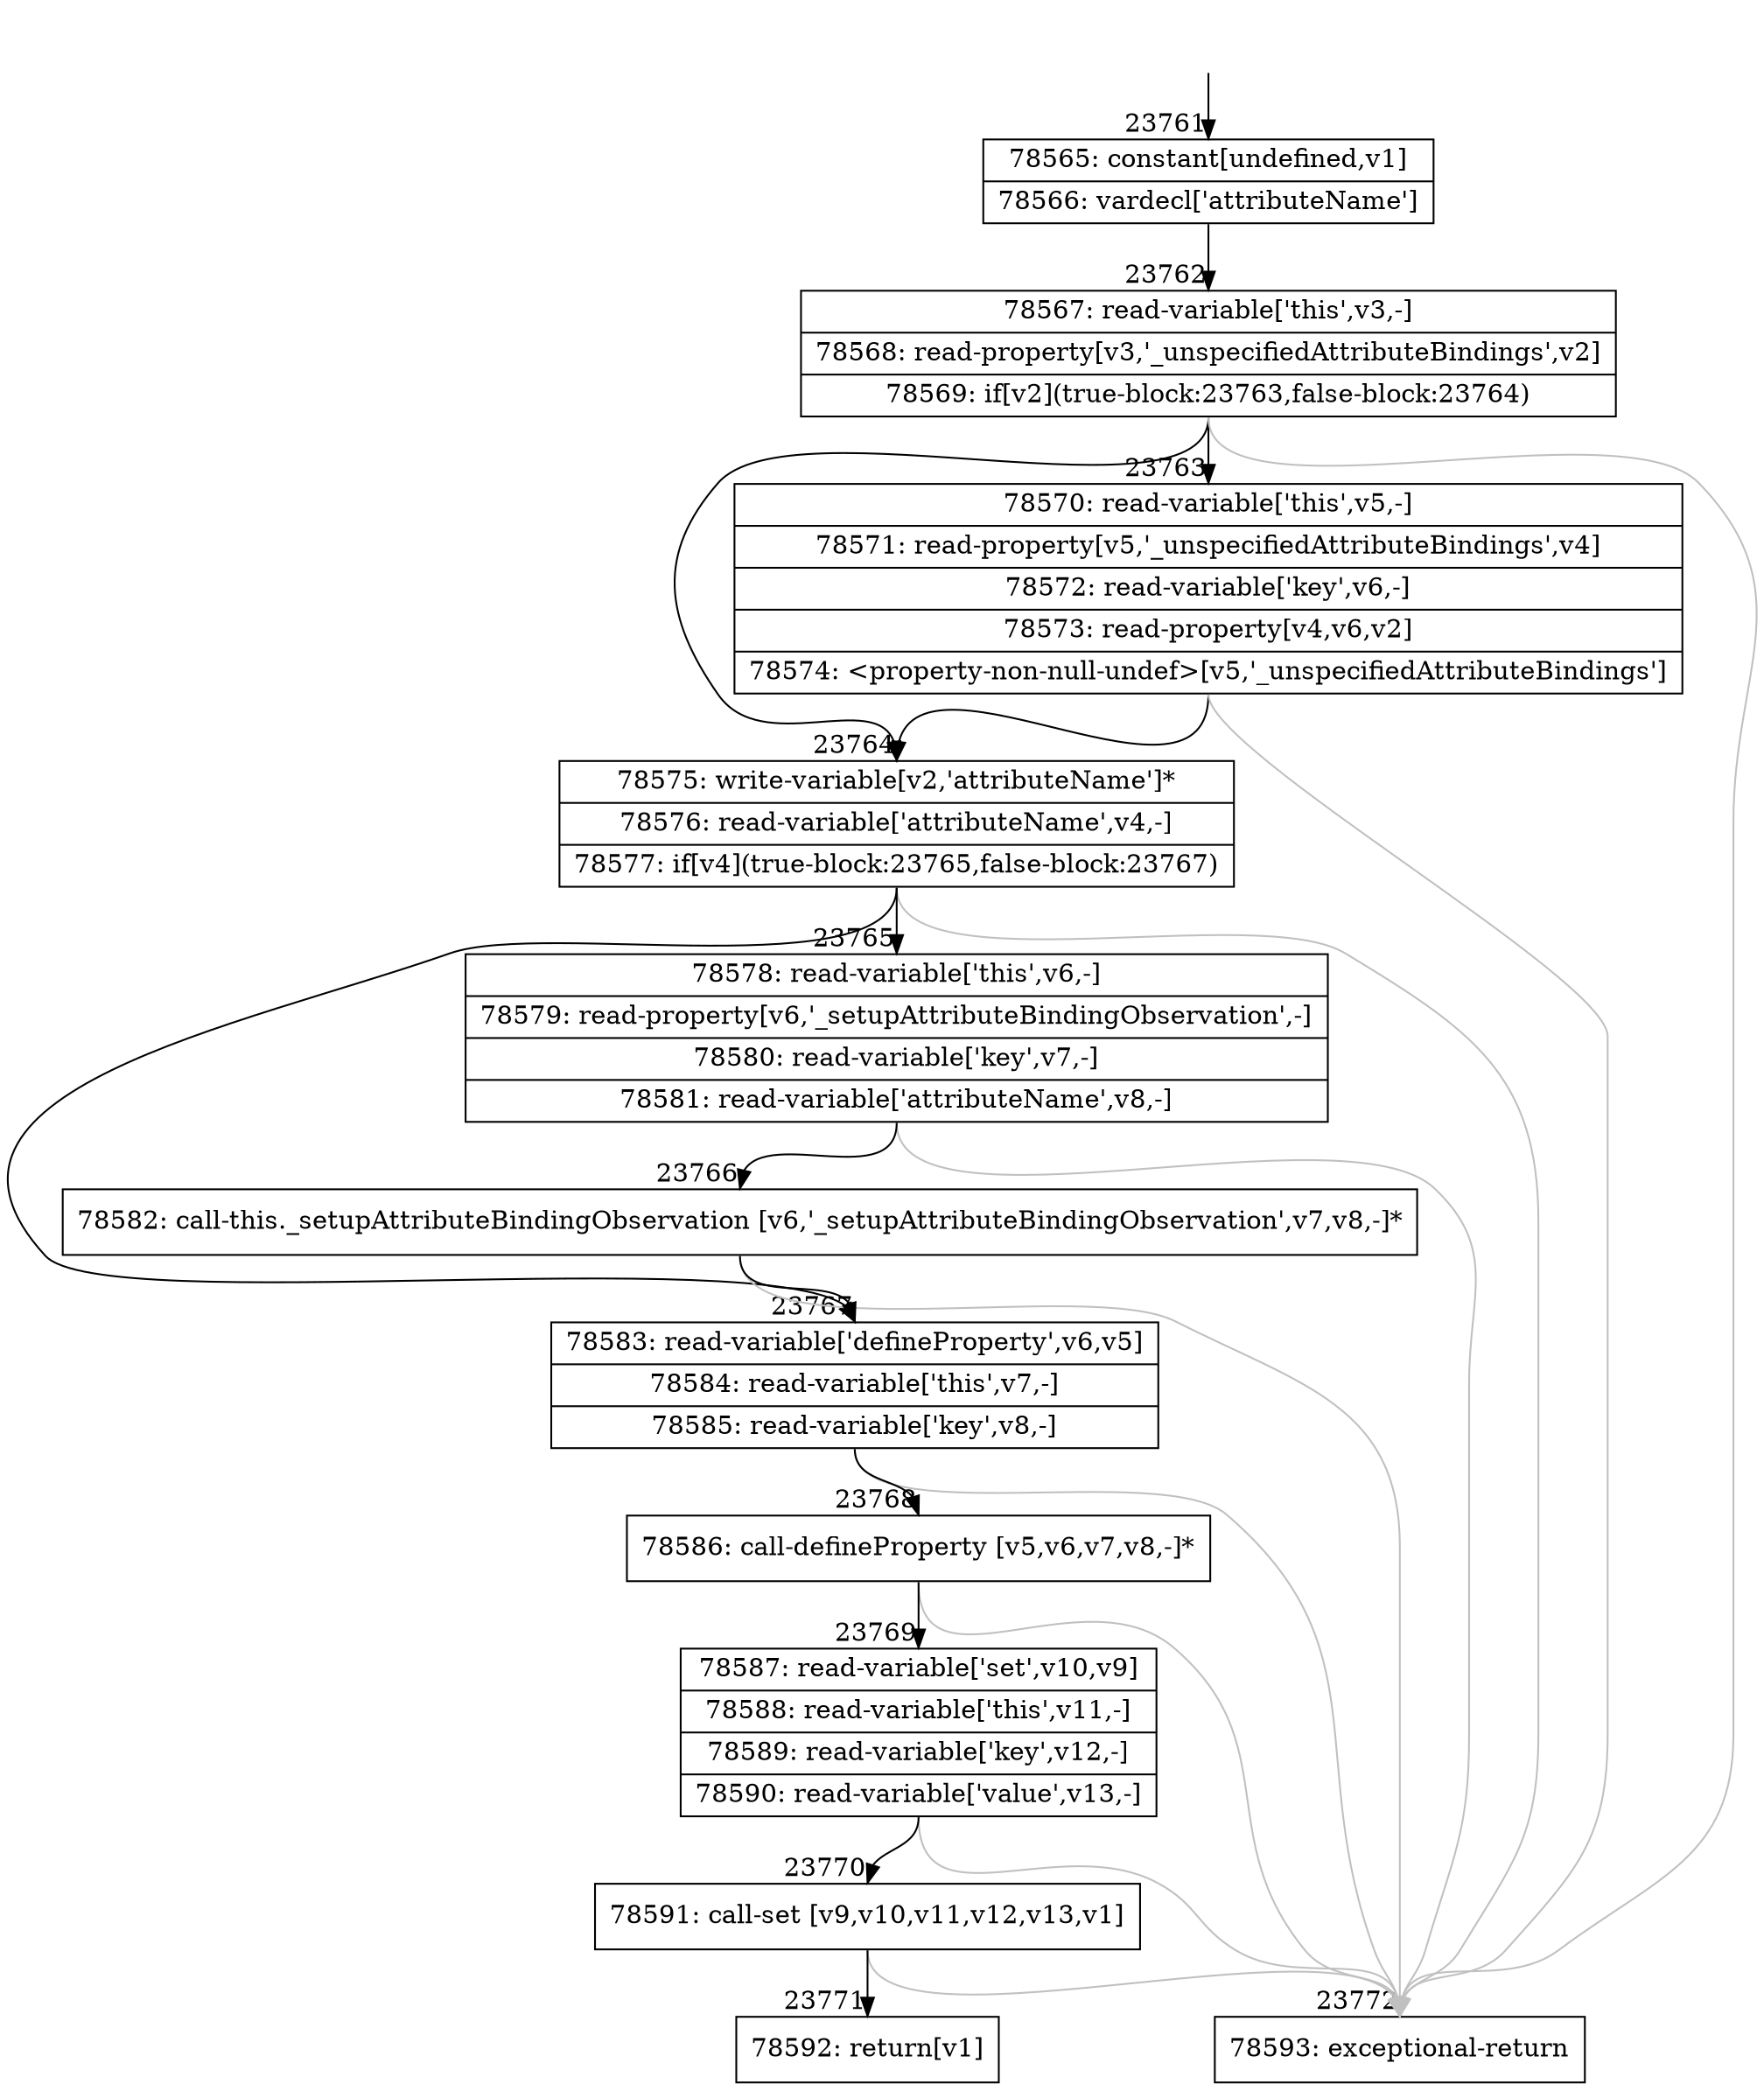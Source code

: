 digraph {
rankdir="TD"
BB_entry2078[shape=none,label=""];
BB_entry2078 -> BB23761 [tailport=s, headport=n, headlabel="    23761"]
BB23761 [shape=record label="{78565: constant[undefined,v1]|78566: vardecl['attributeName']}" ] 
BB23761 -> BB23762 [tailport=s, headport=n, headlabel="      23762"]
BB23762 [shape=record label="{78567: read-variable['this',v3,-]|78568: read-property[v3,'_unspecifiedAttributeBindings',v2]|78569: if[v2](true-block:23763,false-block:23764)}" ] 
BB23762 -> BB23764 [tailport=s, headport=n, headlabel="      23764"]
BB23762 -> BB23763 [tailport=s, headport=n, headlabel="      23763"]
BB23762 -> BB23772 [tailport=s, headport=n, color=gray, headlabel="      23772"]
BB23763 [shape=record label="{78570: read-variable['this',v5,-]|78571: read-property[v5,'_unspecifiedAttributeBindings',v4]|78572: read-variable['key',v6,-]|78573: read-property[v4,v6,v2]|78574: \<property-non-null-undef\>[v5,'_unspecifiedAttributeBindings']}" ] 
BB23763 -> BB23764 [tailport=s, headport=n]
BB23763 -> BB23772 [tailport=s, headport=n, color=gray]
BB23764 [shape=record label="{78575: write-variable[v2,'attributeName']*|78576: read-variable['attributeName',v4,-]|78577: if[v4](true-block:23765,false-block:23767)}" ] 
BB23764 -> BB23765 [tailport=s, headport=n, headlabel="      23765"]
BB23764 -> BB23767 [tailport=s, headport=n, headlabel="      23767"]
BB23764 -> BB23772 [tailport=s, headport=n, color=gray]
BB23765 [shape=record label="{78578: read-variable['this',v6,-]|78579: read-property[v6,'_setupAttributeBindingObservation',-]|78580: read-variable['key',v7,-]|78581: read-variable['attributeName',v8,-]}" ] 
BB23765 -> BB23766 [tailport=s, headport=n, headlabel="      23766"]
BB23765 -> BB23772 [tailport=s, headport=n, color=gray]
BB23766 [shape=record label="{78582: call-this._setupAttributeBindingObservation [v6,'_setupAttributeBindingObservation',v7,v8,-]*}" ] 
BB23766 -> BB23767 [tailport=s, headport=n]
BB23766 -> BB23772 [tailport=s, headport=n, color=gray]
BB23767 [shape=record label="{78583: read-variable['defineProperty',v6,v5]|78584: read-variable['this',v7,-]|78585: read-variable['key',v8,-]}" ] 
BB23767 -> BB23768 [tailport=s, headport=n, headlabel="      23768"]
BB23767 -> BB23772 [tailport=s, headport=n, color=gray]
BB23768 [shape=record label="{78586: call-defineProperty [v5,v6,v7,v8,-]*}" ] 
BB23768 -> BB23769 [tailport=s, headport=n, headlabel="      23769"]
BB23768 -> BB23772 [tailport=s, headport=n, color=gray]
BB23769 [shape=record label="{78587: read-variable['set',v10,v9]|78588: read-variable['this',v11,-]|78589: read-variable['key',v12,-]|78590: read-variable['value',v13,-]}" ] 
BB23769 -> BB23770 [tailport=s, headport=n, headlabel="      23770"]
BB23769 -> BB23772 [tailport=s, headport=n, color=gray]
BB23770 [shape=record label="{78591: call-set [v9,v10,v11,v12,v13,v1]}" ] 
BB23770 -> BB23771 [tailport=s, headport=n, headlabel="      23771"]
BB23770 -> BB23772 [tailport=s, headport=n, color=gray]
BB23771 [shape=record label="{78592: return[v1]}" ] 
BB23772 [shape=record label="{78593: exceptional-return}" ] 
//#$~ 44912
}
